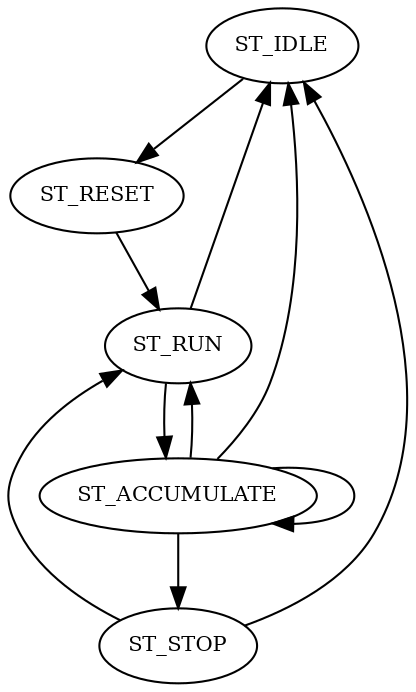 digraph G {
node [fontsize=10];
ST_IDLE -> ST_RESET;
ST_RESET -> ST_RUN;
ST_RUN -> ST_ACCUMULATE;
ST_RUN -> ST_IDLE;
ST_ACCUMULATE -> ST_RUN;
ST_ACCUMULATE -> ST_ACCUMULATE;
ST_ACCUMULATE -> ST_STOP;
ST_ACCUMULATE -> ST_IDLE;
ST_STOP -> ST_RUN;
ST_STOP -> ST_IDLE;
}